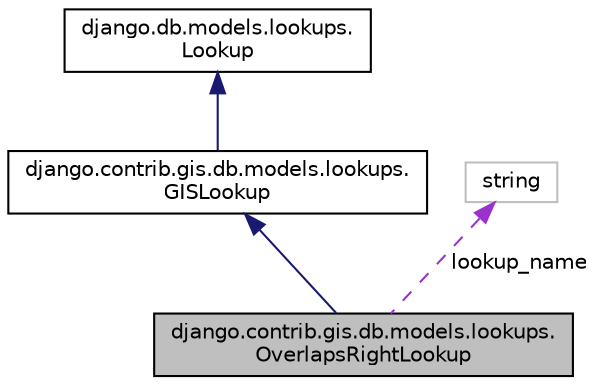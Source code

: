 digraph "django.contrib.gis.db.models.lookups.OverlapsRightLookup"
{
 // LATEX_PDF_SIZE
  edge [fontname="Helvetica",fontsize="10",labelfontname="Helvetica",labelfontsize="10"];
  node [fontname="Helvetica",fontsize="10",shape=record];
  Node1 [label="django.contrib.gis.db.models.lookups.\lOverlapsRightLookup",height=0.2,width=0.4,color="black", fillcolor="grey75", style="filled", fontcolor="black",tooltip=" "];
  Node2 -> Node1 [dir="back",color="midnightblue",fontsize="10",style="solid"];
  Node2 [label="django.contrib.gis.db.models.lookups.\lGISLookup",height=0.2,width=0.4,color="black", fillcolor="white", style="filled",URL="$classdjango_1_1contrib_1_1gis_1_1db_1_1models_1_1lookups_1_1_g_i_s_lookup.html",tooltip=" "];
  Node3 -> Node2 [dir="back",color="midnightblue",fontsize="10",style="solid"];
  Node3 [label="django.db.models.lookups.\lLookup",height=0.2,width=0.4,color="black", fillcolor="white", style="filled",URL="$classdjango_1_1db_1_1models_1_1lookups_1_1_lookup.html",tooltip=" "];
  Node4 -> Node1 [dir="back",color="darkorchid3",fontsize="10",style="dashed",label=" lookup_name" ];
  Node4 [label="string",height=0.2,width=0.4,color="grey75", fillcolor="white", style="filled",tooltip=" "];
}
